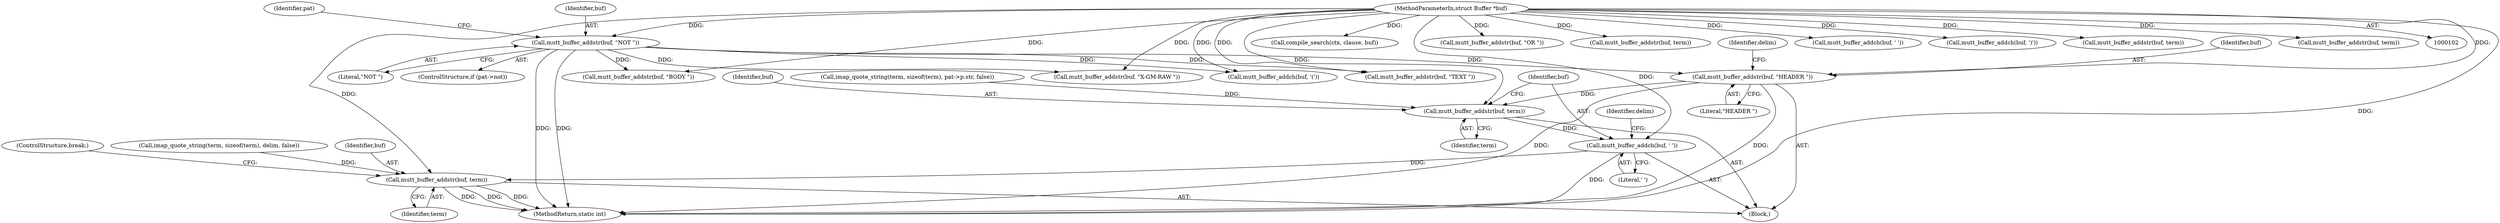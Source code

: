 digraph "0_neomutt_e52393740334443ae0206cab2d7caef381646725_1@pointer" {
"1000208" [label="(Call,mutt_buffer_addstr(buf, \"HEADER \"))"];
"1000119" [label="(Call,mutt_buffer_addstr(buf, \"NOT \"))"];
"1000105" [label="(MethodParameterIn,struct Buffer *buf)"];
"1000249" [label="(Call,mutt_buffer_addstr(buf, term))"];
"1000252" [label="(Call,mutt_buffer_addch(buf, ' '))"];
"1000269" [label="(Call,mutt_buffer_addstr(buf, term))"];
"1000271" [label="(Identifier,term)"];
"1000210" [label="(Literal,\"HEADER \")"];
"1000206" [label="(Block,)"];
"1000174" [label="(Call,compile_search(ctx, clause, buf))"];
"1000355" [label="(MethodReturn,static int)"];
"1000239" [label="(Call,imap_quote_string(term, sizeof(term), pat->p.str, false))"];
"1000146" [label="(Call,mutt_buffer_addch(buf, '('))"];
"1000274" [label="(Call,mutt_buffer_addstr(buf, \"BODY \"))"];
"1000119" [label="(Call,mutt_buffer_addstr(buf, \"NOT \"))"];
"1000208" [label="(Call,mutt_buffer_addstr(buf, \"HEADER \"))"];
"1000124" [label="(Identifier,pat)"];
"1000209" [label="(Identifier,buf)"];
"1000212" [label="(Identifier,delim)"];
"1000254" [label="(Literal,' ')"];
"1000263" [label="(Call,imap_quote_string(term, sizeof(term), delim, false))"];
"1000167" [label="(Call,mutt_buffer_addstr(buf, \"OR \"))"];
"1000251" [label="(Identifier,term)"];
"1000257" [label="(Identifier,delim)"];
"1000270" [label="(Identifier,buf)"];
"1000349" [label="(Call,mutt_buffer_addstr(buf, term))"];
"1000272" [label="(ControlStructure,break;)"];
"1000336" [label="(Call,mutt_buffer_addstr(buf, \"X-GM-RAW \"))"];
"1000105" [label="(MethodParameterIn,struct Buffer *buf)"];
"1000121" [label="(Literal,\"NOT \")"];
"1000120" [label="(Identifier,buf)"];
"1000250" [label="(Identifier,buf)"];
"1000269" [label="(Call,mutt_buffer_addstr(buf, term))"];
"1000184" [label="(Call,mutt_buffer_addch(buf, ' '))"];
"1000192" [label="(Call,mutt_buffer_addch(buf, ')'))"];
"1000253" [label="(Identifier,buf)"];
"1000305" [label="(Call,mutt_buffer_addstr(buf, term))"];
"1000292" [label="(Call,mutt_buffer_addstr(buf, \"TEXT \"))"];
"1000287" [label="(Call,mutt_buffer_addstr(buf, term))"];
"1000115" [label="(ControlStructure,if (pat->not))"];
"1000252" [label="(Call,mutt_buffer_addch(buf, ' '))"];
"1000249" [label="(Call,mutt_buffer_addstr(buf, term))"];
"1000208" -> "1000206"  [label="AST: "];
"1000208" -> "1000210"  [label="CFG: "];
"1000209" -> "1000208"  [label="AST: "];
"1000210" -> "1000208"  [label="AST: "];
"1000212" -> "1000208"  [label="CFG: "];
"1000208" -> "1000355"  [label="DDG: "];
"1000208" -> "1000355"  [label="DDG: "];
"1000119" -> "1000208"  [label="DDG: "];
"1000105" -> "1000208"  [label="DDG: "];
"1000208" -> "1000249"  [label="DDG: "];
"1000119" -> "1000115"  [label="AST: "];
"1000119" -> "1000121"  [label="CFG: "];
"1000120" -> "1000119"  [label="AST: "];
"1000121" -> "1000119"  [label="AST: "];
"1000124" -> "1000119"  [label="CFG: "];
"1000119" -> "1000355"  [label="DDG: "];
"1000119" -> "1000355"  [label="DDG: "];
"1000105" -> "1000119"  [label="DDG: "];
"1000119" -> "1000146"  [label="DDG: "];
"1000119" -> "1000274"  [label="DDG: "];
"1000119" -> "1000292"  [label="DDG: "];
"1000119" -> "1000336"  [label="DDG: "];
"1000105" -> "1000102"  [label="AST: "];
"1000105" -> "1000355"  [label="DDG: "];
"1000105" -> "1000146"  [label="DDG: "];
"1000105" -> "1000167"  [label="DDG: "];
"1000105" -> "1000174"  [label="DDG: "];
"1000105" -> "1000184"  [label="DDG: "];
"1000105" -> "1000192"  [label="DDG: "];
"1000105" -> "1000249"  [label="DDG: "];
"1000105" -> "1000252"  [label="DDG: "];
"1000105" -> "1000269"  [label="DDG: "];
"1000105" -> "1000274"  [label="DDG: "];
"1000105" -> "1000287"  [label="DDG: "];
"1000105" -> "1000292"  [label="DDG: "];
"1000105" -> "1000305"  [label="DDG: "];
"1000105" -> "1000336"  [label="DDG: "];
"1000105" -> "1000349"  [label="DDG: "];
"1000249" -> "1000206"  [label="AST: "];
"1000249" -> "1000251"  [label="CFG: "];
"1000250" -> "1000249"  [label="AST: "];
"1000251" -> "1000249"  [label="AST: "];
"1000253" -> "1000249"  [label="CFG: "];
"1000239" -> "1000249"  [label="DDG: "];
"1000249" -> "1000252"  [label="DDG: "];
"1000252" -> "1000206"  [label="AST: "];
"1000252" -> "1000254"  [label="CFG: "];
"1000253" -> "1000252"  [label="AST: "];
"1000254" -> "1000252"  [label="AST: "];
"1000257" -> "1000252"  [label="CFG: "];
"1000252" -> "1000355"  [label="DDG: "];
"1000252" -> "1000269"  [label="DDG: "];
"1000269" -> "1000206"  [label="AST: "];
"1000269" -> "1000271"  [label="CFG: "];
"1000270" -> "1000269"  [label="AST: "];
"1000271" -> "1000269"  [label="AST: "];
"1000272" -> "1000269"  [label="CFG: "];
"1000269" -> "1000355"  [label="DDG: "];
"1000269" -> "1000355"  [label="DDG: "];
"1000269" -> "1000355"  [label="DDG: "];
"1000263" -> "1000269"  [label="DDG: "];
}
